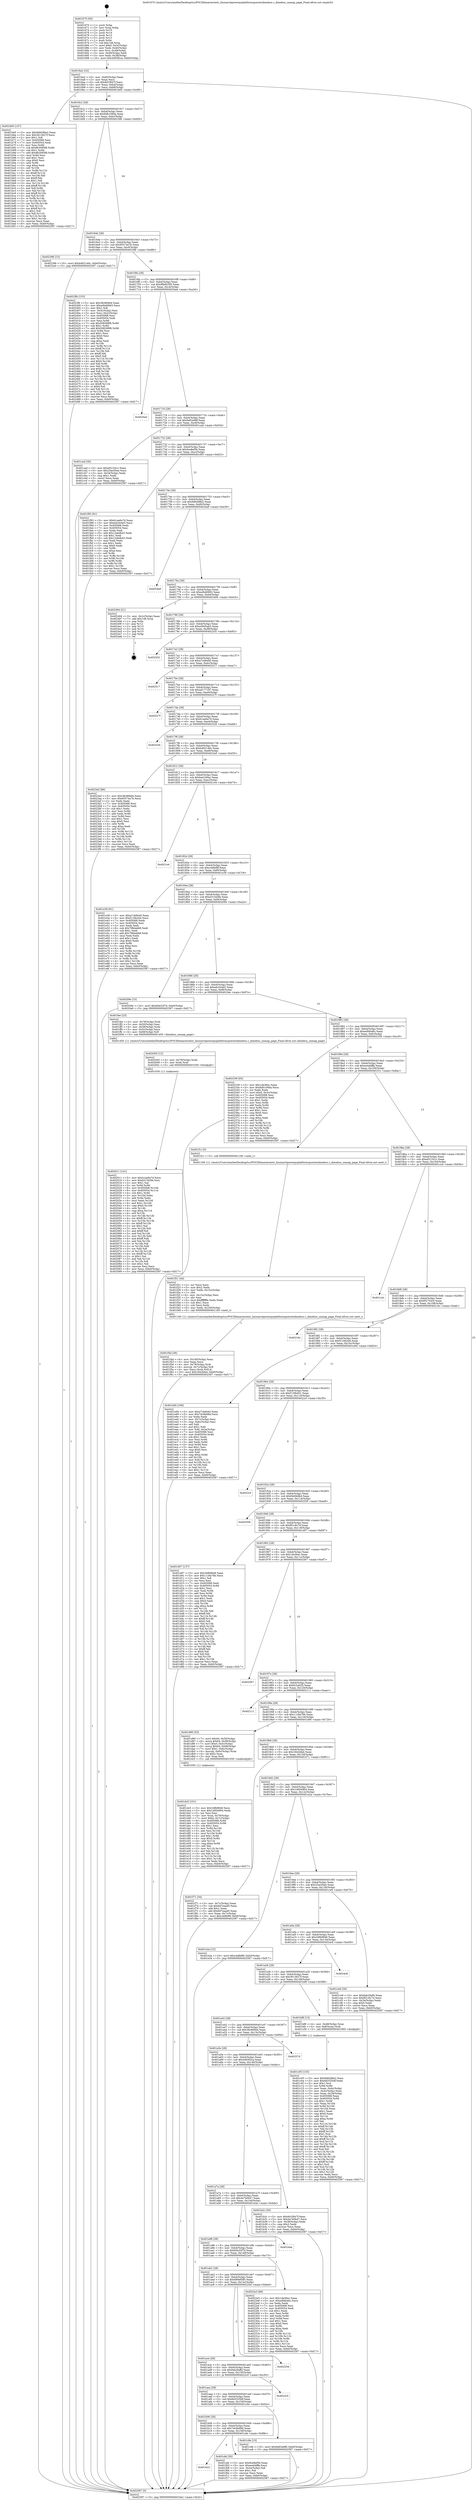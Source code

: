 digraph "0x401670" {
  label = "0x401670 (/mnt/c/Users/mathe/Desktop/tcc/POCII/binaries/extr_linuxarchpowerpcplatformspseriesibmebus.c_ibmebus_unmap_page_Final-ollvm.out::main(0))"
  labelloc = "t"
  node[shape=record]

  Entry [label="",width=0.3,height=0.3,shape=circle,fillcolor=black,style=filled]
  "0x4016a2" [label="{
     0x4016a2 [32]\l
     | [instrs]\l
     &nbsp;&nbsp;0x4016a2 \<+6\>: mov -0xb0(%rbp),%eax\l
     &nbsp;&nbsp;0x4016a8 \<+2\>: mov %eax,%ecx\l
     &nbsp;&nbsp;0x4016aa \<+6\>: sub $0x8d1f947f,%ecx\l
     &nbsp;&nbsp;0x4016b0 \<+6\>: mov %eax,-0xb4(%rbp)\l
     &nbsp;&nbsp;0x4016b6 \<+6\>: mov %ecx,-0xb8(%rbp)\l
     &nbsp;&nbsp;0x4016bc \<+6\>: je 0000000000401b65 \<main+0x4f5\>\l
  }"]
  "0x401b65" [label="{
     0x401b65 [147]\l
     | [instrs]\l
     &nbsp;&nbsp;0x401b65 \<+5\>: mov $0x9d9288e2,%eax\l
     &nbsp;&nbsp;0x401b6a \<+5\>: mov $0x3613627f,%ecx\l
     &nbsp;&nbsp;0x401b6f \<+2\>: mov $0x1,%dl\l
     &nbsp;&nbsp;0x401b71 \<+7\>: mov 0x405068,%esi\l
     &nbsp;&nbsp;0x401b78 \<+7\>: mov 0x405054,%edi\l
     &nbsp;&nbsp;0x401b7f \<+3\>: mov %esi,%r8d\l
     &nbsp;&nbsp;0x401b82 \<+7\>: sub $0x8b3085f8,%r8d\l
     &nbsp;&nbsp;0x401b89 \<+4\>: sub $0x1,%r8d\l
     &nbsp;&nbsp;0x401b8d \<+7\>: add $0x8b3085f8,%r8d\l
     &nbsp;&nbsp;0x401b94 \<+4\>: imul %r8d,%esi\l
     &nbsp;&nbsp;0x401b98 \<+3\>: and $0x1,%esi\l
     &nbsp;&nbsp;0x401b9b \<+3\>: cmp $0x0,%esi\l
     &nbsp;&nbsp;0x401b9e \<+4\>: sete %r9b\l
     &nbsp;&nbsp;0x401ba2 \<+3\>: cmp $0xa,%edi\l
     &nbsp;&nbsp;0x401ba5 \<+4\>: setl %r10b\l
     &nbsp;&nbsp;0x401ba9 \<+3\>: mov %r9b,%r11b\l
     &nbsp;&nbsp;0x401bac \<+4\>: xor $0xff,%r11b\l
     &nbsp;&nbsp;0x401bb0 \<+3\>: mov %r10b,%bl\l
     &nbsp;&nbsp;0x401bb3 \<+3\>: xor $0xff,%bl\l
     &nbsp;&nbsp;0x401bb6 \<+3\>: xor $0x1,%dl\l
     &nbsp;&nbsp;0x401bb9 \<+3\>: mov %r11b,%r14b\l
     &nbsp;&nbsp;0x401bbc \<+4\>: and $0xff,%r14b\l
     &nbsp;&nbsp;0x401bc0 \<+3\>: and %dl,%r9b\l
     &nbsp;&nbsp;0x401bc3 \<+3\>: mov %bl,%r15b\l
     &nbsp;&nbsp;0x401bc6 \<+4\>: and $0xff,%r15b\l
     &nbsp;&nbsp;0x401bca \<+3\>: and %dl,%r10b\l
     &nbsp;&nbsp;0x401bcd \<+3\>: or %r9b,%r14b\l
     &nbsp;&nbsp;0x401bd0 \<+3\>: or %r10b,%r15b\l
     &nbsp;&nbsp;0x401bd3 \<+3\>: xor %r15b,%r14b\l
     &nbsp;&nbsp;0x401bd6 \<+3\>: or %bl,%r11b\l
     &nbsp;&nbsp;0x401bd9 \<+4\>: xor $0xff,%r11b\l
     &nbsp;&nbsp;0x401bdd \<+3\>: or $0x1,%dl\l
     &nbsp;&nbsp;0x401be0 \<+3\>: and %dl,%r11b\l
     &nbsp;&nbsp;0x401be3 \<+3\>: or %r11b,%r14b\l
     &nbsp;&nbsp;0x401be6 \<+4\>: test $0x1,%r14b\l
     &nbsp;&nbsp;0x401bea \<+3\>: cmovne %ecx,%eax\l
     &nbsp;&nbsp;0x401bed \<+6\>: mov %eax,-0xb0(%rbp)\l
     &nbsp;&nbsp;0x401bf3 \<+5\>: jmp 0000000000402587 \<main+0xf17\>\l
  }"]
  "0x4016c2" [label="{
     0x4016c2 [28]\l
     | [instrs]\l
     &nbsp;&nbsp;0x4016c2 \<+5\>: jmp 00000000004016c7 \<main+0x57\>\l
     &nbsp;&nbsp;0x4016c7 \<+6\>: mov -0xb4(%rbp),%eax\l
     &nbsp;&nbsp;0x4016cd \<+5\>: sub $0x8db109da,%eax\l
     &nbsp;&nbsp;0x4016d2 \<+6\>: mov %eax,-0xbc(%rbp)\l
     &nbsp;&nbsp;0x4016d8 \<+6\>: je 0000000000402396 \<main+0xd26\>\l
  }"]
  Exit [label="",width=0.3,height=0.3,shape=circle,fillcolor=black,style=filled,peripheries=2]
  "0x402396" [label="{
     0x402396 [15]\l
     | [instrs]\l
     &nbsp;&nbsp;0x402396 \<+10\>: movl $0xb492146c,-0xb0(%rbp)\l
     &nbsp;&nbsp;0x4023a0 \<+5\>: jmp 0000000000402587 \<main+0xf17\>\l
  }"]
  "0x4016de" [label="{
     0x4016de [28]\l
     | [instrs]\l
     &nbsp;&nbsp;0x4016de \<+5\>: jmp 00000000004016e3 \<main+0x73\>\l
     &nbsp;&nbsp;0x4016e3 \<+6\>: mov -0xb4(%rbp),%eax\l
     &nbsp;&nbsp;0x4016e9 \<+5\>: sub $0x95574a7b,%eax\l
     &nbsp;&nbsp;0x4016ee \<+6\>: mov %eax,-0xc0(%rbp)\l
     &nbsp;&nbsp;0x4016f4 \<+6\>: je 00000000004023fb \<main+0xd8b\>\l
  }"]
  "0x402011" [label="{
     0x402011 [141]\l
     | [instrs]\l
     &nbsp;&nbsp;0x402011 \<+5\>: mov $0xb1ae6a7d,%ecx\l
     &nbsp;&nbsp;0x402016 \<+5\>: mov $0xd315d3fe,%esi\l
     &nbsp;&nbsp;0x40201b \<+2\>: mov $0x1,%al\l
     &nbsp;&nbsp;0x40201d \<+3\>: xor %r9d,%r9d\l
     &nbsp;&nbsp;0x402020 \<+8\>: mov 0x405068,%r10d\l
     &nbsp;&nbsp;0x402028 \<+8\>: mov 0x405054,%r11d\l
     &nbsp;&nbsp;0x402030 \<+4\>: sub $0x1,%r9d\l
     &nbsp;&nbsp;0x402034 \<+3\>: mov %r10d,%ebx\l
     &nbsp;&nbsp;0x402037 \<+3\>: add %r9d,%ebx\l
     &nbsp;&nbsp;0x40203a \<+4\>: imul %ebx,%r10d\l
     &nbsp;&nbsp;0x40203e \<+4\>: and $0x1,%r10d\l
     &nbsp;&nbsp;0x402042 \<+4\>: cmp $0x0,%r10d\l
     &nbsp;&nbsp;0x402046 \<+4\>: sete %r14b\l
     &nbsp;&nbsp;0x40204a \<+4\>: cmp $0xa,%r11d\l
     &nbsp;&nbsp;0x40204e \<+4\>: setl %r15b\l
     &nbsp;&nbsp;0x402052 \<+3\>: mov %r14b,%r12b\l
     &nbsp;&nbsp;0x402055 \<+4\>: xor $0xff,%r12b\l
     &nbsp;&nbsp;0x402059 \<+3\>: mov %r15b,%r13b\l
     &nbsp;&nbsp;0x40205c \<+4\>: xor $0xff,%r13b\l
     &nbsp;&nbsp;0x402060 \<+2\>: xor $0x1,%al\l
     &nbsp;&nbsp;0x402062 \<+3\>: mov %r12b,%dl\l
     &nbsp;&nbsp;0x402065 \<+3\>: and $0xff,%dl\l
     &nbsp;&nbsp;0x402068 \<+3\>: and %al,%r14b\l
     &nbsp;&nbsp;0x40206b \<+3\>: mov %r13b,%dil\l
     &nbsp;&nbsp;0x40206e \<+4\>: and $0xff,%dil\l
     &nbsp;&nbsp;0x402072 \<+3\>: and %al,%r15b\l
     &nbsp;&nbsp;0x402075 \<+3\>: or %r14b,%dl\l
     &nbsp;&nbsp;0x402078 \<+3\>: or %r15b,%dil\l
     &nbsp;&nbsp;0x40207b \<+3\>: xor %dil,%dl\l
     &nbsp;&nbsp;0x40207e \<+3\>: or %r13b,%r12b\l
     &nbsp;&nbsp;0x402081 \<+4\>: xor $0xff,%r12b\l
     &nbsp;&nbsp;0x402085 \<+2\>: or $0x1,%al\l
     &nbsp;&nbsp;0x402087 \<+3\>: and %al,%r12b\l
     &nbsp;&nbsp;0x40208a \<+3\>: or %r12b,%dl\l
     &nbsp;&nbsp;0x40208d \<+3\>: test $0x1,%dl\l
     &nbsp;&nbsp;0x402090 \<+3\>: cmovne %esi,%ecx\l
     &nbsp;&nbsp;0x402093 \<+6\>: mov %ecx,-0xb0(%rbp)\l
     &nbsp;&nbsp;0x402099 \<+5\>: jmp 0000000000402587 \<main+0xf17\>\l
  }"]
  "0x4023fb" [label="{
     0x4023fb [153]\l
     | [instrs]\l
     &nbsp;&nbsp;0x4023fb \<+5\>: mov $0x38c869d4,%eax\l
     &nbsp;&nbsp;0x402400 \<+5\>: mov $0xa0bd0663,%ecx\l
     &nbsp;&nbsp;0x402405 \<+2\>: mov $0x1,%dl\l
     &nbsp;&nbsp;0x402407 \<+3\>: mov -0x3c(%rbp),%esi\l
     &nbsp;&nbsp;0x40240a \<+3\>: mov %esi,-0x2c(%rbp)\l
     &nbsp;&nbsp;0x40240d \<+7\>: mov 0x405068,%esi\l
     &nbsp;&nbsp;0x402414 \<+7\>: mov 0x405054,%edi\l
     &nbsp;&nbsp;0x40241b \<+3\>: mov %esi,%r8d\l
     &nbsp;&nbsp;0x40241e \<+7\>: sub $0x508268f6,%r8d\l
     &nbsp;&nbsp;0x402425 \<+4\>: sub $0x1,%r8d\l
     &nbsp;&nbsp;0x402429 \<+7\>: add $0x508268f6,%r8d\l
     &nbsp;&nbsp;0x402430 \<+4\>: imul %r8d,%esi\l
     &nbsp;&nbsp;0x402434 \<+3\>: and $0x1,%esi\l
     &nbsp;&nbsp;0x402437 \<+3\>: cmp $0x0,%esi\l
     &nbsp;&nbsp;0x40243a \<+4\>: sete %r9b\l
     &nbsp;&nbsp;0x40243e \<+3\>: cmp $0xa,%edi\l
     &nbsp;&nbsp;0x402441 \<+4\>: setl %r10b\l
     &nbsp;&nbsp;0x402445 \<+3\>: mov %r9b,%r11b\l
     &nbsp;&nbsp;0x402448 \<+4\>: xor $0xff,%r11b\l
     &nbsp;&nbsp;0x40244c \<+3\>: mov %r10b,%bl\l
     &nbsp;&nbsp;0x40244f \<+3\>: xor $0xff,%bl\l
     &nbsp;&nbsp;0x402452 \<+3\>: xor $0x0,%dl\l
     &nbsp;&nbsp;0x402455 \<+3\>: mov %r11b,%r14b\l
     &nbsp;&nbsp;0x402458 \<+4\>: and $0x0,%r14b\l
     &nbsp;&nbsp;0x40245c \<+3\>: and %dl,%r9b\l
     &nbsp;&nbsp;0x40245f \<+3\>: mov %bl,%r15b\l
     &nbsp;&nbsp;0x402462 \<+4\>: and $0x0,%r15b\l
     &nbsp;&nbsp;0x402466 \<+3\>: and %dl,%r10b\l
     &nbsp;&nbsp;0x402469 \<+3\>: or %r9b,%r14b\l
     &nbsp;&nbsp;0x40246c \<+3\>: or %r10b,%r15b\l
     &nbsp;&nbsp;0x40246f \<+3\>: xor %r15b,%r14b\l
     &nbsp;&nbsp;0x402472 \<+3\>: or %bl,%r11b\l
     &nbsp;&nbsp;0x402475 \<+4\>: xor $0xff,%r11b\l
     &nbsp;&nbsp;0x402479 \<+3\>: or $0x0,%dl\l
     &nbsp;&nbsp;0x40247c \<+3\>: and %dl,%r11b\l
     &nbsp;&nbsp;0x40247f \<+3\>: or %r11b,%r14b\l
     &nbsp;&nbsp;0x402482 \<+4\>: test $0x1,%r14b\l
     &nbsp;&nbsp;0x402486 \<+3\>: cmovne %ecx,%eax\l
     &nbsp;&nbsp;0x402489 \<+6\>: mov %eax,-0xb0(%rbp)\l
     &nbsp;&nbsp;0x40248f \<+5\>: jmp 0000000000402587 \<main+0xf17\>\l
  }"]
  "0x4016fa" [label="{
     0x4016fa [28]\l
     | [instrs]\l
     &nbsp;&nbsp;0x4016fa \<+5\>: jmp 00000000004016ff \<main+0x8f\>\l
     &nbsp;&nbsp;0x4016ff \<+6\>: mov -0xb4(%rbp),%eax\l
     &nbsp;&nbsp;0x401705 \<+5\>: sub $0x98b825f5,%eax\l
     &nbsp;&nbsp;0x40170a \<+6\>: mov %eax,-0xc4(%rbp)\l
     &nbsp;&nbsp;0x401710 \<+6\>: je 00000000004020ad \<main+0xa3d\>\l
  }"]
  "0x402005" [label="{
     0x402005 [12]\l
     | [instrs]\l
     &nbsp;&nbsp;0x402005 \<+4\>: mov -0x78(%rbp),%rdx\l
     &nbsp;&nbsp;0x402009 \<+3\>: mov %rdx,%rdi\l
     &nbsp;&nbsp;0x40200c \<+5\>: call 0000000000401030 \<free@plt\>\l
     | [calls]\l
     &nbsp;&nbsp;0x401030 \{1\} (unknown)\l
  }"]
  "0x4020ad" [label="{
     0x4020ad\l
  }", style=dashed]
  "0x401716" [label="{
     0x401716 [28]\l
     | [instrs]\l
     &nbsp;&nbsp;0x401716 \<+5\>: jmp 000000000040171b \<main+0xab\>\l
     &nbsp;&nbsp;0x40171b \<+6\>: mov -0xb4(%rbp),%eax\l
     &nbsp;&nbsp;0x401721 \<+5\>: sub $0x9a93a98f,%eax\l
     &nbsp;&nbsp;0x401726 \<+6\>: mov %eax,-0xc8(%rbp)\l
     &nbsp;&nbsp;0x40172c \<+6\>: je 0000000000401cad \<main+0x63d\>\l
  }"]
  "0x401f4d" [label="{
     0x401f4d [36]\l
     | [instrs]\l
     &nbsp;&nbsp;0x401f4d \<+6\>: mov -0x160(%rbp),%ecx\l
     &nbsp;&nbsp;0x401f53 \<+3\>: imul %eax,%ecx\l
     &nbsp;&nbsp;0x401f56 \<+4\>: mov -0x78(%rbp),%rdi\l
     &nbsp;&nbsp;0x401f5a \<+4\>: movslq -0x7c(%rbp),%r8\l
     &nbsp;&nbsp;0x401f5e \<+4\>: mov %ecx,(%rdi,%r8,4)\l
     &nbsp;&nbsp;0x401f62 \<+10\>: movl $0x1842bfa4,-0xb0(%rbp)\l
     &nbsp;&nbsp;0x401f6c \<+5\>: jmp 0000000000402587 \<main+0xf17\>\l
  }"]
  "0x401cad" [label="{
     0x401cad [30]\l
     | [instrs]\l
     &nbsp;&nbsp;0x401cad \<+5\>: mov $0xef31541c,%eax\l
     &nbsp;&nbsp;0x401cb2 \<+5\>: mov $0x25ac05ee,%ecx\l
     &nbsp;&nbsp;0x401cb7 \<+3\>: mov -0x34(%rbp),%edx\l
     &nbsp;&nbsp;0x401cba \<+3\>: cmp $0x1,%edx\l
     &nbsp;&nbsp;0x401cbd \<+3\>: cmovl %ecx,%eax\l
     &nbsp;&nbsp;0x401cc0 \<+6\>: mov %eax,-0xb0(%rbp)\l
     &nbsp;&nbsp;0x401cc6 \<+5\>: jmp 0000000000402587 \<main+0xf17\>\l
  }"]
  "0x401732" [label="{
     0x401732 [28]\l
     | [instrs]\l
     &nbsp;&nbsp;0x401732 \<+5\>: jmp 0000000000401737 \<main+0xc7\>\l
     &nbsp;&nbsp;0x401737 \<+6\>: mov -0xb4(%rbp),%eax\l
     &nbsp;&nbsp;0x40173d \<+5\>: sub $0x9ce8ef5b,%eax\l
     &nbsp;&nbsp;0x401742 \<+6\>: mov %eax,-0xcc(%rbp)\l
     &nbsp;&nbsp;0x401748 \<+6\>: je 0000000000401f93 \<main+0x923\>\l
  }"]
  "0x401f21" [label="{
     0x401f21 [44]\l
     | [instrs]\l
     &nbsp;&nbsp;0x401f21 \<+2\>: xor %ecx,%ecx\l
     &nbsp;&nbsp;0x401f23 \<+5\>: mov $0x2,%edx\l
     &nbsp;&nbsp;0x401f28 \<+6\>: mov %edx,-0x15c(%rbp)\l
     &nbsp;&nbsp;0x401f2e \<+1\>: cltd\l
     &nbsp;&nbsp;0x401f2f \<+6\>: mov -0x15c(%rbp),%esi\l
     &nbsp;&nbsp;0x401f35 \<+2\>: idiv %esi\l
     &nbsp;&nbsp;0x401f37 \<+6\>: imul $0xfffffffe,%edx,%edx\l
     &nbsp;&nbsp;0x401f3d \<+3\>: sub $0x1,%ecx\l
     &nbsp;&nbsp;0x401f40 \<+2\>: sub %ecx,%edx\l
     &nbsp;&nbsp;0x401f42 \<+6\>: mov %edx,-0x160(%rbp)\l
     &nbsp;&nbsp;0x401f48 \<+5\>: call 0000000000401160 \<next_i\>\l
     | [calls]\l
     &nbsp;&nbsp;0x401160 \{1\} (/mnt/c/Users/mathe/Desktop/tcc/POCII/binaries/extr_linuxarchpowerpcplatformspseriesibmebus.c_ibmebus_unmap_page_Final-ollvm.out::next_i)\l
  }"]
  "0x401f93" [label="{
     0x401f93 [91]\l
     | [instrs]\l
     &nbsp;&nbsp;0x401f93 \<+5\>: mov $0xb1ae6a7d,%eax\l
     &nbsp;&nbsp;0x401f98 \<+5\>: mov $0xedc5e4d3,%ecx\l
     &nbsp;&nbsp;0x401f9d \<+7\>: mov 0x405068,%edx\l
     &nbsp;&nbsp;0x401fa4 \<+7\>: mov 0x405054,%esi\l
     &nbsp;&nbsp;0x401fab \<+2\>: mov %edx,%edi\l
     &nbsp;&nbsp;0x401fad \<+6\>: add $0x12dedb43,%edi\l
     &nbsp;&nbsp;0x401fb3 \<+3\>: sub $0x1,%edi\l
     &nbsp;&nbsp;0x401fb6 \<+6\>: sub $0x12dedb43,%edi\l
     &nbsp;&nbsp;0x401fbc \<+3\>: imul %edi,%edx\l
     &nbsp;&nbsp;0x401fbf \<+3\>: and $0x1,%edx\l
     &nbsp;&nbsp;0x401fc2 \<+3\>: cmp $0x0,%edx\l
     &nbsp;&nbsp;0x401fc5 \<+4\>: sete %r8b\l
     &nbsp;&nbsp;0x401fc9 \<+3\>: cmp $0xa,%esi\l
     &nbsp;&nbsp;0x401fcc \<+4\>: setl %r9b\l
     &nbsp;&nbsp;0x401fd0 \<+3\>: mov %r8b,%r10b\l
     &nbsp;&nbsp;0x401fd3 \<+3\>: and %r9b,%r10b\l
     &nbsp;&nbsp;0x401fd6 \<+3\>: xor %r9b,%r8b\l
     &nbsp;&nbsp;0x401fd9 \<+3\>: or %r8b,%r10b\l
     &nbsp;&nbsp;0x401fdc \<+4\>: test $0x1,%r10b\l
     &nbsp;&nbsp;0x401fe0 \<+3\>: cmovne %ecx,%eax\l
     &nbsp;&nbsp;0x401fe3 \<+6\>: mov %eax,-0xb0(%rbp)\l
     &nbsp;&nbsp;0x401fe9 \<+5\>: jmp 0000000000402587 \<main+0xf17\>\l
  }"]
  "0x40174e" [label="{
     0x40174e [28]\l
     | [instrs]\l
     &nbsp;&nbsp;0x40174e \<+5\>: jmp 0000000000401753 \<main+0xe3\>\l
     &nbsp;&nbsp;0x401753 \<+6\>: mov -0xb4(%rbp),%eax\l
     &nbsp;&nbsp;0x401759 \<+5\>: sub $0x9d9288e2,%eax\l
     &nbsp;&nbsp;0x40175e \<+6\>: mov %eax,-0xd0(%rbp)\l
     &nbsp;&nbsp;0x401764 \<+6\>: je 00000000004024a9 \<main+0xe39\>\l
  }"]
  "0x401b22" [label="{
     0x401b22\l
  }", style=dashed]
  "0x4024a9" [label="{
     0x4024a9\l
  }", style=dashed]
  "0x40176a" [label="{
     0x40176a [28]\l
     | [instrs]\l
     &nbsp;&nbsp;0x40176a \<+5\>: jmp 000000000040176f \<main+0xff\>\l
     &nbsp;&nbsp;0x40176f \<+6\>: mov -0xb4(%rbp),%eax\l
     &nbsp;&nbsp;0x401775 \<+5\>: sub $0xa0bd0663,%eax\l
     &nbsp;&nbsp;0x40177a \<+6\>: mov %eax,-0xd4(%rbp)\l
     &nbsp;&nbsp;0x401780 \<+6\>: je 0000000000402494 \<main+0xe24\>\l
  }"]
  "0x401efe" [label="{
     0x401efe [30]\l
     | [instrs]\l
     &nbsp;&nbsp;0x401efe \<+5\>: mov $0x9ce8ef5b,%eax\l
     &nbsp;&nbsp;0x401f03 \<+5\>: mov $0xee4ddffa,%ecx\l
     &nbsp;&nbsp;0x401f08 \<+3\>: mov -0x2e(%rbp),%dl\l
     &nbsp;&nbsp;0x401f0b \<+3\>: test $0x1,%dl\l
     &nbsp;&nbsp;0x401f0e \<+3\>: cmovne %ecx,%eax\l
     &nbsp;&nbsp;0x401f11 \<+6\>: mov %eax,-0xb0(%rbp)\l
     &nbsp;&nbsp;0x401f17 \<+5\>: jmp 0000000000402587 \<main+0xf17\>\l
  }"]
  "0x402494" [label="{
     0x402494 [21]\l
     | [instrs]\l
     &nbsp;&nbsp;0x402494 \<+3\>: mov -0x2c(%rbp),%eax\l
     &nbsp;&nbsp;0x402497 \<+7\>: add $0x148,%rsp\l
     &nbsp;&nbsp;0x40249e \<+1\>: pop %rbx\l
     &nbsp;&nbsp;0x40249f \<+2\>: pop %r12\l
     &nbsp;&nbsp;0x4024a1 \<+2\>: pop %r13\l
     &nbsp;&nbsp;0x4024a3 \<+2\>: pop %r14\l
     &nbsp;&nbsp;0x4024a5 \<+2\>: pop %r15\l
     &nbsp;&nbsp;0x4024a7 \<+1\>: pop %rbp\l
     &nbsp;&nbsp;0x4024a8 \<+1\>: ret\l
  }"]
  "0x401786" [label="{
     0x401786 [28]\l
     | [instrs]\l
     &nbsp;&nbsp;0x401786 \<+5\>: jmp 000000000040178b \<main+0x11b\>\l
     &nbsp;&nbsp;0x40178b \<+6\>: mov -0xb4(%rbp),%eax\l
     &nbsp;&nbsp;0x401791 \<+5\>: sub $0xa5945ab3,%eax\l
     &nbsp;&nbsp;0x401796 \<+6\>: mov %eax,-0xd8(%rbp)\l
     &nbsp;&nbsp;0x40179c \<+6\>: je 0000000000402202 \<main+0xb92\>\l
  }"]
  "0x401dc5" [label="{
     0x401dc5 [101]\l
     | [instrs]\l
     &nbsp;&nbsp;0x401dc5 \<+5\>: mov $0x34fb9848,%ecx\l
     &nbsp;&nbsp;0x401dca \<+5\>: mov $0x1d004904,%edx\l
     &nbsp;&nbsp;0x401dcf \<+2\>: xor %esi,%esi\l
     &nbsp;&nbsp;0x401dd1 \<+4\>: mov %rax,-0x78(%rbp)\l
     &nbsp;&nbsp;0x401dd5 \<+7\>: movl $0x0,-0x7c(%rbp)\l
     &nbsp;&nbsp;0x401ddc \<+8\>: mov 0x405068,%r8d\l
     &nbsp;&nbsp;0x401de4 \<+8\>: mov 0x405054,%r9d\l
     &nbsp;&nbsp;0x401dec \<+3\>: sub $0x1,%esi\l
     &nbsp;&nbsp;0x401def \<+3\>: mov %r8d,%r10d\l
     &nbsp;&nbsp;0x401df2 \<+3\>: add %esi,%r10d\l
     &nbsp;&nbsp;0x401df5 \<+4\>: imul %r10d,%r8d\l
     &nbsp;&nbsp;0x401df9 \<+4\>: and $0x1,%r8d\l
     &nbsp;&nbsp;0x401dfd \<+4\>: cmp $0x0,%r8d\l
     &nbsp;&nbsp;0x401e01 \<+4\>: sete %r11b\l
     &nbsp;&nbsp;0x401e05 \<+4\>: cmp $0xa,%r9d\l
     &nbsp;&nbsp;0x401e09 \<+3\>: setl %bl\l
     &nbsp;&nbsp;0x401e0c \<+3\>: mov %r11b,%r14b\l
     &nbsp;&nbsp;0x401e0f \<+3\>: and %bl,%r14b\l
     &nbsp;&nbsp;0x401e12 \<+3\>: xor %bl,%r11b\l
     &nbsp;&nbsp;0x401e15 \<+3\>: or %r11b,%r14b\l
     &nbsp;&nbsp;0x401e18 \<+4\>: test $0x1,%r14b\l
     &nbsp;&nbsp;0x401e1c \<+3\>: cmovne %edx,%ecx\l
     &nbsp;&nbsp;0x401e1f \<+6\>: mov %ecx,-0xb0(%rbp)\l
     &nbsp;&nbsp;0x401e25 \<+5\>: jmp 0000000000402587 \<main+0xf17\>\l
  }"]
  "0x402202" [label="{
     0x402202\l
  }", style=dashed]
  "0x4017a2" [label="{
     0x4017a2 [28]\l
     | [instrs]\l
     &nbsp;&nbsp;0x4017a2 \<+5\>: jmp 00000000004017a7 \<main+0x137\>\l
     &nbsp;&nbsp;0x4017a7 \<+6\>: mov -0xb4(%rbp),%eax\l
     &nbsp;&nbsp;0x4017ad \<+5\>: sub $0xa7cb8440,%eax\l
     &nbsp;&nbsp;0x4017b2 \<+6\>: mov %eax,-0xdc(%rbp)\l
     &nbsp;&nbsp;0x4017b8 \<+6\>: je 0000000000402517 \<main+0xea7\>\l
  }"]
  "0x401b06" [label="{
     0x401b06 [28]\l
     | [instrs]\l
     &nbsp;&nbsp;0x401b06 \<+5\>: jmp 0000000000401b0b \<main+0x49b\>\l
     &nbsp;&nbsp;0x401b0b \<+6\>: mov -0xb4(%rbp),%eax\l
     &nbsp;&nbsp;0x401b11 \<+5\>: sub $0x7dc6b68d,%eax\l
     &nbsp;&nbsp;0x401b16 \<+6\>: mov %eax,-0x158(%rbp)\l
     &nbsp;&nbsp;0x401b1c \<+6\>: je 0000000000401efe \<main+0x88e\>\l
  }"]
  "0x402517" [label="{
     0x402517\l
  }", style=dashed]
  "0x4017be" [label="{
     0x4017be [28]\l
     | [instrs]\l
     &nbsp;&nbsp;0x4017be \<+5\>: jmp 00000000004017c3 \<main+0x153\>\l
     &nbsp;&nbsp;0x4017c3 \<+6\>: mov -0xb4(%rbp),%eax\l
     &nbsp;&nbsp;0x4017c9 \<+5\>: sub $0xad177197,%eax\l
     &nbsp;&nbsp;0x4017ce \<+6\>: mov %eax,-0xe0(%rbp)\l
     &nbsp;&nbsp;0x4017d4 \<+6\>: je 000000000040227f \<main+0xc0f\>\l
  }"]
  "0x401c9e" [label="{
     0x401c9e [15]\l
     | [instrs]\l
     &nbsp;&nbsp;0x401c9e \<+10\>: movl $0x9a93a98f,-0xb0(%rbp)\l
     &nbsp;&nbsp;0x401ca8 \<+5\>: jmp 0000000000402587 \<main+0xf17\>\l
  }"]
  "0x40227f" [label="{
     0x40227f\l
  }", style=dashed]
  "0x4017da" [label="{
     0x4017da [28]\l
     | [instrs]\l
     &nbsp;&nbsp;0x4017da \<+5\>: jmp 00000000004017df \<main+0x16f\>\l
     &nbsp;&nbsp;0x4017df \<+6\>: mov -0xb4(%rbp),%eax\l
     &nbsp;&nbsp;0x4017e5 \<+5\>: sub $0xb1ae6a7d,%eax\l
     &nbsp;&nbsp;0x4017ea \<+6\>: mov %eax,-0xe4(%rbp)\l
     &nbsp;&nbsp;0x4017f0 \<+6\>: je 0000000000402526 \<main+0xeb6\>\l
  }"]
  "0x401aea" [label="{
     0x401aea [28]\l
     | [instrs]\l
     &nbsp;&nbsp;0x401aea \<+5\>: jmp 0000000000401aef \<main+0x47f\>\l
     &nbsp;&nbsp;0x401aef \<+6\>: mov -0xb4(%rbp),%eax\l
     &nbsp;&nbsp;0x401af5 \<+5\>: sub $0x6d3335df,%eax\l
     &nbsp;&nbsp;0x401afa \<+6\>: mov %eax,-0x154(%rbp)\l
     &nbsp;&nbsp;0x401b00 \<+6\>: je 0000000000401c9e \<main+0x62e\>\l
  }"]
  "0x402526" [label="{
     0x402526\l
  }", style=dashed]
  "0x4017f6" [label="{
     0x4017f6 [28]\l
     | [instrs]\l
     &nbsp;&nbsp;0x4017f6 \<+5\>: jmp 00000000004017fb \<main+0x18b\>\l
     &nbsp;&nbsp;0x4017fb \<+6\>: mov -0xb4(%rbp),%eax\l
     &nbsp;&nbsp;0x401801 \<+5\>: sub $0xb492146c,%eax\l
     &nbsp;&nbsp;0x401806 \<+6\>: mov %eax,-0xe8(%rbp)\l
     &nbsp;&nbsp;0x40180c \<+6\>: je 00000000004023a5 \<main+0xd35\>\l
  }"]
  "0x4022c0" [label="{
     0x4022c0\l
  }", style=dashed]
  "0x4023a5" [label="{
     0x4023a5 [86]\l
     | [instrs]\l
     &nbsp;&nbsp;0x4023a5 \<+5\>: mov $0x38c869d4,%eax\l
     &nbsp;&nbsp;0x4023aa \<+5\>: mov $0x95574a7b,%ecx\l
     &nbsp;&nbsp;0x4023af \<+2\>: xor %edx,%edx\l
     &nbsp;&nbsp;0x4023b1 \<+7\>: mov 0x405068,%esi\l
     &nbsp;&nbsp;0x4023b8 \<+7\>: mov 0x405054,%edi\l
     &nbsp;&nbsp;0x4023bf \<+3\>: sub $0x1,%edx\l
     &nbsp;&nbsp;0x4023c2 \<+3\>: mov %esi,%r8d\l
     &nbsp;&nbsp;0x4023c5 \<+3\>: add %edx,%r8d\l
     &nbsp;&nbsp;0x4023c8 \<+4\>: imul %r8d,%esi\l
     &nbsp;&nbsp;0x4023cc \<+3\>: and $0x1,%esi\l
     &nbsp;&nbsp;0x4023cf \<+3\>: cmp $0x0,%esi\l
     &nbsp;&nbsp;0x4023d2 \<+4\>: sete %r9b\l
     &nbsp;&nbsp;0x4023d6 \<+3\>: cmp $0xa,%edi\l
     &nbsp;&nbsp;0x4023d9 \<+4\>: setl %r10b\l
     &nbsp;&nbsp;0x4023dd \<+3\>: mov %r9b,%r11b\l
     &nbsp;&nbsp;0x4023e0 \<+3\>: and %r10b,%r11b\l
     &nbsp;&nbsp;0x4023e3 \<+3\>: xor %r10b,%r9b\l
     &nbsp;&nbsp;0x4023e6 \<+3\>: or %r9b,%r11b\l
     &nbsp;&nbsp;0x4023e9 \<+4\>: test $0x1,%r11b\l
     &nbsp;&nbsp;0x4023ed \<+3\>: cmovne %ecx,%eax\l
     &nbsp;&nbsp;0x4023f0 \<+6\>: mov %eax,-0xb0(%rbp)\l
     &nbsp;&nbsp;0x4023f6 \<+5\>: jmp 0000000000402587 \<main+0xf17\>\l
  }"]
  "0x401812" [label="{
     0x401812 [28]\l
     | [instrs]\l
     &nbsp;&nbsp;0x401812 \<+5\>: jmp 0000000000401817 \<main+0x1a7\>\l
     &nbsp;&nbsp;0x401817 \<+6\>: mov -0xb4(%rbp),%eax\l
     &nbsp;&nbsp;0x40181d \<+5\>: sub $0xba4180ac,%eax\l
     &nbsp;&nbsp;0x401822 \<+6\>: mov %eax,-0xec(%rbp)\l
     &nbsp;&nbsp;0x401828 \<+6\>: je 00000000004021e4 \<main+0xb74\>\l
  }"]
  "0x401ace" [label="{
     0x401ace [28]\l
     | [instrs]\l
     &nbsp;&nbsp;0x401ace \<+5\>: jmp 0000000000401ad3 \<main+0x463\>\l
     &nbsp;&nbsp;0x401ad3 \<+6\>: mov -0xb4(%rbp),%eax\l
     &nbsp;&nbsp;0x401ad9 \<+5\>: sub $0x6ab2fa80,%eax\l
     &nbsp;&nbsp;0x401ade \<+6\>: mov %eax,-0x150(%rbp)\l
     &nbsp;&nbsp;0x401ae4 \<+6\>: je 00000000004022c0 \<main+0xc50\>\l
  }"]
  "0x4021e4" [label="{
     0x4021e4\l
  }", style=dashed]
  "0x40182e" [label="{
     0x40182e [28]\l
     | [instrs]\l
     &nbsp;&nbsp;0x40182e \<+5\>: jmp 0000000000401833 \<main+0x1c3\>\l
     &nbsp;&nbsp;0x401833 \<+6\>: mov -0xb4(%rbp),%eax\l
     &nbsp;&nbsp;0x401839 \<+5\>: sub $0xc4dfef9f,%eax\l
     &nbsp;&nbsp;0x40183e \<+6\>: mov %eax,-0xf0(%rbp)\l
     &nbsp;&nbsp;0x401844 \<+6\>: je 0000000000401e39 \<main+0x7c9\>\l
  }"]
  "0x40225d" [label="{
     0x40225d\l
  }", style=dashed]
  "0x401e39" [label="{
     0x401e39 [91]\l
     | [instrs]\l
     &nbsp;&nbsp;0x401e39 \<+5\>: mov $0xa7cb8440,%eax\l
     &nbsp;&nbsp;0x401e3e \<+5\>: mov $0xf116b2d4,%ecx\l
     &nbsp;&nbsp;0x401e43 \<+7\>: mov 0x405068,%edx\l
     &nbsp;&nbsp;0x401e4a \<+7\>: mov 0x405054,%esi\l
     &nbsp;&nbsp;0x401e51 \<+2\>: mov %edx,%edi\l
     &nbsp;&nbsp;0x401e53 \<+6\>: sub $0x798dab68,%edi\l
     &nbsp;&nbsp;0x401e59 \<+3\>: sub $0x1,%edi\l
     &nbsp;&nbsp;0x401e5c \<+6\>: add $0x798dab68,%edi\l
     &nbsp;&nbsp;0x401e62 \<+3\>: imul %edi,%edx\l
     &nbsp;&nbsp;0x401e65 \<+3\>: and $0x1,%edx\l
     &nbsp;&nbsp;0x401e68 \<+3\>: cmp $0x0,%edx\l
     &nbsp;&nbsp;0x401e6b \<+4\>: sete %r8b\l
     &nbsp;&nbsp;0x401e6f \<+3\>: cmp $0xa,%esi\l
     &nbsp;&nbsp;0x401e72 \<+4\>: setl %r9b\l
     &nbsp;&nbsp;0x401e76 \<+3\>: mov %r8b,%r10b\l
     &nbsp;&nbsp;0x401e79 \<+3\>: and %r9b,%r10b\l
     &nbsp;&nbsp;0x401e7c \<+3\>: xor %r9b,%r8b\l
     &nbsp;&nbsp;0x401e7f \<+3\>: or %r8b,%r10b\l
     &nbsp;&nbsp;0x401e82 \<+4\>: test $0x1,%r10b\l
     &nbsp;&nbsp;0x401e86 \<+3\>: cmovne %ecx,%eax\l
     &nbsp;&nbsp;0x401e89 \<+6\>: mov %eax,-0xb0(%rbp)\l
     &nbsp;&nbsp;0x401e8f \<+5\>: jmp 0000000000402587 \<main+0xf17\>\l
  }"]
  "0x40184a" [label="{
     0x40184a [28]\l
     | [instrs]\l
     &nbsp;&nbsp;0x40184a \<+5\>: jmp 000000000040184f \<main+0x1df\>\l
     &nbsp;&nbsp;0x40184f \<+6\>: mov -0xb4(%rbp),%eax\l
     &nbsp;&nbsp;0x401855 \<+5\>: sub $0xd315d3fe,%eax\l
     &nbsp;&nbsp;0x40185a \<+6\>: mov %eax,-0xf4(%rbp)\l
     &nbsp;&nbsp;0x401860 \<+6\>: je 000000000040209e \<main+0xa2e\>\l
  }"]
  "0x401ab2" [label="{
     0x401ab2 [28]\l
     | [instrs]\l
     &nbsp;&nbsp;0x401ab2 \<+5\>: jmp 0000000000401ab7 \<main+0x447\>\l
     &nbsp;&nbsp;0x401ab7 \<+6\>: mov -0xb4(%rbp),%eax\l
     &nbsp;&nbsp;0x401abd \<+5\>: sub $0x689ef585,%eax\l
     &nbsp;&nbsp;0x401ac2 \<+6\>: mov %eax,-0x14c(%rbp)\l
     &nbsp;&nbsp;0x401ac8 \<+6\>: je 000000000040225d \<main+0xbed\>\l
  }"]
  "0x40209e" [label="{
     0x40209e [15]\l
     | [instrs]\l
     &nbsp;&nbsp;0x40209e \<+10\>: movl $0x60e32f7d,-0xb0(%rbp)\l
     &nbsp;&nbsp;0x4020a8 \<+5\>: jmp 0000000000402587 \<main+0xf17\>\l
  }"]
  "0x401866" [label="{
     0x401866 [28]\l
     | [instrs]\l
     &nbsp;&nbsp;0x401866 \<+5\>: jmp 000000000040186b \<main+0x1fb\>\l
     &nbsp;&nbsp;0x40186b \<+6\>: mov -0xb4(%rbp),%eax\l
     &nbsp;&nbsp;0x401871 \<+5\>: sub $0xedc5e4d3,%eax\l
     &nbsp;&nbsp;0x401876 \<+6\>: mov %eax,-0xf8(%rbp)\l
     &nbsp;&nbsp;0x40187c \<+6\>: je 0000000000401fee \<main+0x97e\>\l
  }"]
  "0x4022e3" [label="{
     0x4022e3 [86]\l
     | [instrs]\l
     &nbsp;&nbsp;0x4022e3 \<+5\>: mov $0x1de36ec,%eax\l
     &nbsp;&nbsp;0x4022e8 \<+5\>: mov $0xedf4b46c,%ecx\l
     &nbsp;&nbsp;0x4022ed \<+2\>: xor %edx,%edx\l
     &nbsp;&nbsp;0x4022ef \<+7\>: mov 0x405068,%esi\l
     &nbsp;&nbsp;0x4022f6 \<+7\>: mov 0x405054,%edi\l
     &nbsp;&nbsp;0x4022fd \<+3\>: sub $0x1,%edx\l
     &nbsp;&nbsp;0x402300 \<+3\>: mov %esi,%r8d\l
     &nbsp;&nbsp;0x402303 \<+3\>: add %edx,%r8d\l
     &nbsp;&nbsp;0x402306 \<+4\>: imul %r8d,%esi\l
     &nbsp;&nbsp;0x40230a \<+3\>: and $0x1,%esi\l
     &nbsp;&nbsp;0x40230d \<+3\>: cmp $0x0,%esi\l
     &nbsp;&nbsp;0x402310 \<+4\>: sete %r9b\l
     &nbsp;&nbsp;0x402314 \<+3\>: cmp $0xa,%edi\l
     &nbsp;&nbsp;0x402317 \<+4\>: setl %r10b\l
     &nbsp;&nbsp;0x40231b \<+3\>: mov %r9b,%r11b\l
     &nbsp;&nbsp;0x40231e \<+3\>: and %r10b,%r11b\l
     &nbsp;&nbsp;0x402321 \<+3\>: xor %r10b,%r9b\l
     &nbsp;&nbsp;0x402324 \<+3\>: or %r9b,%r11b\l
     &nbsp;&nbsp;0x402327 \<+4\>: test $0x1,%r11b\l
     &nbsp;&nbsp;0x40232b \<+3\>: cmovne %ecx,%eax\l
     &nbsp;&nbsp;0x40232e \<+6\>: mov %eax,-0xb0(%rbp)\l
     &nbsp;&nbsp;0x402334 \<+5\>: jmp 0000000000402587 \<main+0xf17\>\l
  }"]
  "0x401fee" [label="{
     0x401fee [23]\l
     | [instrs]\l
     &nbsp;&nbsp;0x401fee \<+4\>: mov -0x78(%rbp),%rdi\l
     &nbsp;&nbsp;0x401ff2 \<+3\>: mov -0x50(%rbp),%esi\l
     &nbsp;&nbsp;0x401ff5 \<+4\>: mov -0x58(%rbp),%rdx\l
     &nbsp;&nbsp;0x401ff9 \<+3\>: mov -0x5c(%rbp),%ecx\l
     &nbsp;&nbsp;0x401ffc \<+4\>: mov -0x68(%rbp),%r8\l
     &nbsp;&nbsp;0x402000 \<+5\>: call 0000000000401450 \<ibmebus_unmap_page\>\l
     | [calls]\l
     &nbsp;&nbsp;0x401450 \{1\} (/mnt/c/Users/mathe/Desktop/tcc/POCII/binaries/extr_linuxarchpowerpcplatformspseriesibmebus.c_ibmebus_unmap_page_Final-ollvm.out::ibmebus_unmap_page)\l
  }"]
  "0x401882" [label="{
     0x401882 [28]\l
     | [instrs]\l
     &nbsp;&nbsp;0x401882 \<+5\>: jmp 0000000000401887 \<main+0x217\>\l
     &nbsp;&nbsp;0x401887 \<+6\>: mov -0xb4(%rbp),%eax\l
     &nbsp;&nbsp;0x40188d \<+5\>: sub $0xedf4b46c,%eax\l
     &nbsp;&nbsp;0x401892 \<+6\>: mov %eax,-0xfc(%rbp)\l
     &nbsp;&nbsp;0x401898 \<+6\>: je 0000000000402339 \<main+0xcc9\>\l
  }"]
  "0x401a96" [label="{
     0x401a96 [28]\l
     | [instrs]\l
     &nbsp;&nbsp;0x401a96 \<+5\>: jmp 0000000000401a9b \<main+0x42b\>\l
     &nbsp;&nbsp;0x401a9b \<+6\>: mov -0xb4(%rbp),%eax\l
     &nbsp;&nbsp;0x401aa1 \<+5\>: sub $0x60e32f7d,%eax\l
     &nbsp;&nbsp;0x401aa6 \<+6\>: mov %eax,-0x148(%rbp)\l
     &nbsp;&nbsp;0x401aac \<+6\>: je 00000000004022e3 \<main+0xc73\>\l
  }"]
  "0x402339" [label="{
     0x402339 [93]\l
     | [instrs]\l
     &nbsp;&nbsp;0x402339 \<+5\>: mov $0x1de36ec,%eax\l
     &nbsp;&nbsp;0x40233e \<+5\>: mov $0x8db109da,%ecx\l
     &nbsp;&nbsp;0x402343 \<+2\>: xor %edx,%edx\l
     &nbsp;&nbsp;0x402345 \<+7\>: movl $0x0,-0x3c(%rbp)\l
     &nbsp;&nbsp;0x40234c \<+7\>: mov 0x405068,%esi\l
     &nbsp;&nbsp;0x402353 \<+7\>: mov 0x405054,%edi\l
     &nbsp;&nbsp;0x40235a \<+3\>: sub $0x1,%edx\l
     &nbsp;&nbsp;0x40235d \<+3\>: mov %esi,%r8d\l
     &nbsp;&nbsp;0x402360 \<+3\>: add %edx,%r8d\l
     &nbsp;&nbsp;0x402363 \<+4\>: imul %r8d,%esi\l
     &nbsp;&nbsp;0x402367 \<+3\>: and $0x1,%esi\l
     &nbsp;&nbsp;0x40236a \<+3\>: cmp $0x0,%esi\l
     &nbsp;&nbsp;0x40236d \<+4\>: sete %r9b\l
     &nbsp;&nbsp;0x402371 \<+3\>: cmp $0xa,%edi\l
     &nbsp;&nbsp;0x402374 \<+4\>: setl %r10b\l
     &nbsp;&nbsp;0x402378 \<+3\>: mov %r9b,%r11b\l
     &nbsp;&nbsp;0x40237b \<+3\>: and %r10b,%r11b\l
     &nbsp;&nbsp;0x40237e \<+3\>: xor %r10b,%r9b\l
     &nbsp;&nbsp;0x402381 \<+3\>: or %r9b,%r11b\l
     &nbsp;&nbsp;0x402384 \<+4\>: test $0x1,%r11b\l
     &nbsp;&nbsp;0x402388 \<+3\>: cmovne %ecx,%eax\l
     &nbsp;&nbsp;0x40238b \<+6\>: mov %eax,-0xb0(%rbp)\l
     &nbsp;&nbsp;0x402391 \<+5\>: jmp 0000000000402587 \<main+0xf17\>\l
  }"]
  "0x40189e" [label="{
     0x40189e [28]\l
     | [instrs]\l
     &nbsp;&nbsp;0x40189e \<+5\>: jmp 00000000004018a3 \<main+0x233\>\l
     &nbsp;&nbsp;0x4018a3 \<+6\>: mov -0xb4(%rbp),%eax\l
     &nbsp;&nbsp;0x4018a9 \<+5\>: sub $0xee4ddffa,%eax\l
     &nbsp;&nbsp;0x4018ae \<+6\>: mov %eax,-0x100(%rbp)\l
     &nbsp;&nbsp;0x4018b4 \<+6\>: je 0000000000401f1c \<main+0x8ac\>\l
  }"]
  "0x401b4a" [label="{
     0x401b4a\l
  }", style=dashed]
  "0x401f1c" [label="{
     0x401f1c [5]\l
     | [instrs]\l
     &nbsp;&nbsp;0x401f1c \<+5\>: call 0000000000401160 \<next_i\>\l
     | [calls]\l
     &nbsp;&nbsp;0x401160 \{1\} (/mnt/c/Users/mathe/Desktop/tcc/POCII/binaries/extr_linuxarchpowerpcplatformspseriesibmebus.c_ibmebus_unmap_page_Final-ollvm.out::next_i)\l
  }"]
  "0x4018ba" [label="{
     0x4018ba [28]\l
     | [instrs]\l
     &nbsp;&nbsp;0x4018ba \<+5\>: jmp 00000000004018bf \<main+0x24f\>\l
     &nbsp;&nbsp;0x4018bf \<+6\>: mov -0xb4(%rbp),%eax\l
     &nbsp;&nbsp;0x4018c5 \<+5\>: sub $0xef31541c,%eax\l
     &nbsp;&nbsp;0x4018ca \<+6\>: mov %eax,-0x104(%rbp)\l
     &nbsp;&nbsp;0x4018d0 \<+6\>: je 0000000000401ccb \<main+0x65b\>\l
  }"]
  "0x401c05" [label="{
     0x401c05 [153]\l
     | [instrs]\l
     &nbsp;&nbsp;0x401c05 \<+5\>: mov $0x9d9288e2,%ecx\l
     &nbsp;&nbsp;0x401c0a \<+5\>: mov $0x6d3335df,%edx\l
     &nbsp;&nbsp;0x401c0f \<+3\>: mov $0x1,%sil\l
     &nbsp;&nbsp;0x401c12 \<+3\>: xor %r8d,%r8d\l
     &nbsp;&nbsp;0x401c15 \<+3\>: mov %eax,-0x4c(%rbp)\l
     &nbsp;&nbsp;0x401c18 \<+3\>: mov -0x4c(%rbp),%eax\l
     &nbsp;&nbsp;0x401c1b \<+3\>: mov %eax,-0x34(%rbp)\l
     &nbsp;&nbsp;0x401c1e \<+7\>: mov 0x405068,%eax\l
     &nbsp;&nbsp;0x401c25 \<+8\>: mov 0x405054,%r9d\l
     &nbsp;&nbsp;0x401c2d \<+4\>: sub $0x1,%r8d\l
     &nbsp;&nbsp;0x401c31 \<+3\>: mov %eax,%r10d\l
     &nbsp;&nbsp;0x401c34 \<+3\>: add %r8d,%r10d\l
     &nbsp;&nbsp;0x401c37 \<+4\>: imul %r10d,%eax\l
     &nbsp;&nbsp;0x401c3b \<+3\>: and $0x1,%eax\l
     &nbsp;&nbsp;0x401c3e \<+3\>: cmp $0x0,%eax\l
     &nbsp;&nbsp;0x401c41 \<+4\>: sete %r11b\l
     &nbsp;&nbsp;0x401c45 \<+4\>: cmp $0xa,%r9d\l
     &nbsp;&nbsp;0x401c49 \<+3\>: setl %bl\l
     &nbsp;&nbsp;0x401c4c \<+3\>: mov %r11b,%r14b\l
     &nbsp;&nbsp;0x401c4f \<+4\>: xor $0xff,%r14b\l
     &nbsp;&nbsp;0x401c53 \<+3\>: mov %bl,%r15b\l
     &nbsp;&nbsp;0x401c56 \<+4\>: xor $0xff,%r15b\l
     &nbsp;&nbsp;0x401c5a \<+4\>: xor $0x1,%sil\l
     &nbsp;&nbsp;0x401c5e \<+3\>: mov %r14b,%r12b\l
     &nbsp;&nbsp;0x401c61 \<+4\>: and $0xff,%r12b\l
     &nbsp;&nbsp;0x401c65 \<+3\>: and %sil,%r11b\l
     &nbsp;&nbsp;0x401c68 \<+3\>: mov %r15b,%r13b\l
     &nbsp;&nbsp;0x401c6b \<+4\>: and $0xff,%r13b\l
     &nbsp;&nbsp;0x401c6f \<+3\>: and %sil,%bl\l
     &nbsp;&nbsp;0x401c72 \<+3\>: or %r11b,%r12b\l
     &nbsp;&nbsp;0x401c75 \<+3\>: or %bl,%r13b\l
     &nbsp;&nbsp;0x401c78 \<+3\>: xor %r13b,%r12b\l
     &nbsp;&nbsp;0x401c7b \<+3\>: or %r15b,%r14b\l
     &nbsp;&nbsp;0x401c7e \<+4\>: xor $0xff,%r14b\l
     &nbsp;&nbsp;0x401c82 \<+4\>: or $0x1,%sil\l
     &nbsp;&nbsp;0x401c86 \<+3\>: and %sil,%r14b\l
     &nbsp;&nbsp;0x401c89 \<+3\>: or %r14b,%r12b\l
     &nbsp;&nbsp;0x401c8c \<+4\>: test $0x1,%r12b\l
     &nbsp;&nbsp;0x401c90 \<+3\>: cmovne %edx,%ecx\l
     &nbsp;&nbsp;0x401c93 \<+6\>: mov %ecx,-0xb0(%rbp)\l
     &nbsp;&nbsp;0x401c99 \<+5\>: jmp 0000000000402587 \<main+0xf17\>\l
  }"]
  "0x401ccb" [label="{
     0x401ccb\l
  }", style=dashed]
  "0x4018d6" [label="{
     0x4018d6 [28]\l
     | [instrs]\l
     &nbsp;&nbsp;0x4018d6 \<+5\>: jmp 00000000004018db \<main+0x26b\>\l
     &nbsp;&nbsp;0x4018db \<+6\>: mov -0xb4(%rbp),%eax\l
     &nbsp;&nbsp;0x4018e1 \<+5\>: sub $0xf02703c0,%eax\l
     &nbsp;&nbsp;0x4018e6 \<+6\>: mov %eax,-0x108(%rbp)\l
     &nbsp;&nbsp;0x4018ec \<+6\>: je 000000000040216c \<main+0xafc\>\l
  }"]
  "0x401670" [label="{
     0x401670 [50]\l
     | [instrs]\l
     &nbsp;&nbsp;0x401670 \<+1\>: push %rbp\l
     &nbsp;&nbsp;0x401671 \<+3\>: mov %rsp,%rbp\l
     &nbsp;&nbsp;0x401674 \<+2\>: push %r15\l
     &nbsp;&nbsp;0x401676 \<+2\>: push %r14\l
     &nbsp;&nbsp;0x401678 \<+2\>: push %r13\l
     &nbsp;&nbsp;0x40167a \<+2\>: push %r12\l
     &nbsp;&nbsp;0x40167c \<+1\>: push %rbx\l
     &nbsp;&nbsp;0x40167d \<+7\>: sub $0x148,%rsp\l
     &nbsp;&nbsp;0x401684 \<+7\>: movl $0x0,-0x3c(%rbp)\l
     &nbsp;&nbsp;0x40168b \<+3\>: mov %edi,-0x40(%rbp)\l
     &nbsp;&nbsp;0x40168e \<+4\>: mov %rsi,-0x48(%rbp)\l
     &nbsp;&nbsp;0x401692 \<+3\>: mov -0x40(%rbp),%edi\l
     &nbsp;&nbsp;0x401695 \<+3\>: mov %edi,-0x38(%rbp)\l
     &nbsp;&nbsp;0x401698 \<+10\>: movl $0x4493f2ca,-0xb0(%rbp)\l
  }"]
  "0x40216c" [label="{
     0x40216c\l
  }", style=dashed]
  "0x4018f2" [label="{
     0x4018f2 [28]\l
     | [instrs]\l
     &nbsp;&nbsp;0x4018f2 \<+5\>: jmp 00000000004018f7 \<main+0x287\>\l
     &nbsp;&nbsp;0x4018f7 \<+6\>: mov -0xb4(%rbp),%eax\l
     &nbsp;&nbsp;0x4018fd \<+5\>: sub $0xf116b2d4,%eax\l
     &nbsp;&nbsp;0x401902 \<+6\>: mov %eax,-0x10c(%rbp)\l
     &nbsp;&nbsp;0x401908 \<+6\>: je 0000000000401e94 \<main+0x824\>\l
  }"]
  "0x402587" [label="{
     0x402587 [5]\l
     | [instrs]\l
     &nbsp;&nbsp;0x402587 \<+5\>: jmp 00000000004016a2 \<main+0x32\>\l
  }"]
  "0x401e94" [label="{
     0x401e94 [106]\l
     | [instrs]\l
     &nbsp;&nbsp;0x401e94 \<+5\>: mov $0xa7cb8440,%eax\l
     &nbsp;&nbsp;0x401e99 \<+5\>: mov $0x7dc6b68d,%ecx\l
     &nbsp;&nbsp;0x401e9e \<+2\>: xor %edx,%edx\l
     &nbsp;&nbsp;0x401ea0 \<+3\>: mov -0x7c(%rbp),%esi\l
     &nbsp;&nbsp;0x401ea3 \<+3\>: cmp -0x6c(%rbp),%esi\l
     &nbsp;&nbsp;0x401ea6 \<+4\>: setl %dil\l
     &nbsp;&nbsp;0x401eaa \<+4\>: and $0x1,%dil\l
     &nbsp;&nbsp;0x401eae \<+4\>: mov %dil,-0x2e(%rbp)\l
     &nbsp;&nbsp;0x401eb2 \<+7\>: mov 0x405068,%esi\l
     &nbsp;&nbsp;0x401eb9 \<+8\>: mov 0x405054,%r8d\l
     &nbsp;&nbsp;0x401ec1 \<+3\>: sub $0x1,%edx\l
     &nbsp;&nbsp;0x401ec4 \<+3\>: mov %esi,%r9d\l
     &nbsp;&nbsp;0x401ec7 \<+3\>: add %edx,%r9d\l
     &nbsp;&nbsp;0x401eca \<+4\>: imul %r9d,%esi\l
     &nbsp;&nbsp;0x401ece \<+3\>: and $0x1,%esi\l
     &nbsp;&nbsp;0x401ed1 \<+3\>: cmp $0x0,%esi\l
     &nbsp;&nbsp;0x401ed4 \<+4\>: sete %dil\l
     &nbsp;&nbsp;0x401ed8 \<+4\>: cmp $0xa,%r8d\l
     &nbsp;&nbsp;0x401edc \<+4\>: setl %r10b\l
     &nbsp;&nbsp;0x401ee0 \<+3\>: mov %dil,%r11b\l
     &nbsp;&nbsp;0x401ee3 \<+3\>: and %r10b,%r11b\l
     &nbsp;&nbsp;0x401ee6 \<+3\>: xor %r10b,%dil\l
     &nbsp;&nbsp;0x401ee9 \<+3\>: or %dil,%r11b\l
     &nbsp;&nbsp;0x401eec \<+4\>: test $0x1,%r11b\l
     &nbsp;&nbsp;0x401ef0 \<+3\>: cmovne %ecx,%eax\l
     &nbsp;&nbsp;0x401ef3 \<+6\>: mov %eax,-0xb0(%rbp)\l
     &nbsp;&nbsp;0x401ef9 \<+5\>: jmp 0000000000402587 \<main+0xf17\>\l
  }"]
  "0x40190e" [label="{
     0x40190e [28]\l
     | [instrs]\l
     &nbsp;&nbsp;0x40190e \<+5\>: jmp 0000000000401913 \<main+0x2a3\>\l
     &nbsp;&nbsp;0x401913 \<+6\>: mov -0xb4(%rbp),%eax\l
     &nbsp;&nbsp;0x401919 \<+5\>: sub $0xf129b401,%eax\l
     &nbsp;&nbsp;0x40191e \<+6\>: mov %eax,-0x110(%rbp)\l
     &nbsp;&nbsp;0x401924 \<+6\>: je 00000000004022cf \<main+0xc5f\>\l
  }"]
  "0x401a7a" [label="{
     0x401a7a [28]\l
     | [instrs]\l
     &nbsp;&nbsp;0x401a7a \<+5\>: jmp 0000000000401a7f \<main+0x40f\>\l
     &nbsp;&nbsp;0x401a7f \<+6\>: mov -0xb4(%rbp),%eax\l
     &nbsp;&nbsp;0x401a85 \<+5\>: sub $0x4a7b0b47,%eax\l
     &nbsp;&nbsp;0x401a8a \<+6\>: mov %eax,-0x144(%rbp)\l
     &nbsp;&nbsp;0x401a90 \<+6\>: je 0000000000401b4a \<main+0x4da\>\l
  }"]
  "0x4022cf" [label="{
     0x4022cf\l
  }", style=dashed]
  "0x40192a" [label="{
     0x40192a [28]\l
     | [instrs]\l
     &nbsp;&nbsp;0x40192a \<+5\>: jmp 000000000040192f \<main+0x2bf\>\l
     &nbsp;&nbsp;0x40192f \<+6\>: mov -0xb4(%rbp),%eax\l
     &nbsp;&nbsp;0x401935 \<+5\>: sub $0xf4d0ddb4,%eax\l
     &nbsp;&nbsp;0x40193a \<+6\>: mov %eax,-0x114(%rbp)\l
     &nbsp;&nbsp;0x401940 \<+6\>: je 0000000000402558 \<main+0xee8\>\l
  }"]
  "0x401b2c" [label="{
     0x401b2c [30]\l
     | [instrs]\l
     &nbsp;&nbsp;0x401b2c \<+5\>: mov $0x8d1f947f,%eax\l
     &nbsp;&nbsp;0x401b31 \<+5\>: mov $0x4a7b0b47,%ecx\l
     &nbsp;&nbsp;0x401b36 \<+3\>: mov -0x38(%rbp),%edx\l
     &nbsp;&nbsp;0x401b39 \<+3\>: cmp $0x2,%edx\l
     &nbsp;&nbsp;0x401b3c \<+3\>: cmovne %ecx,%eax\l
     &nbsp;&nbsp;0x401b3f \<+6\>: mov %eax,-0xb0(%rbp)\l
     &nbsp;&nbsp;0x401b45 \<+5\>: jmp 0000000000402587 \<main+0xf17\>\l
  }"]
  "0x402558" [label="{
     0x402558\l
  }", style=dashed]
  "0x401946" [label="{
     0x401946 [28]\l
     | [instrs]\l
     &nbsp;&nbsp;0x401946 \<+5\>: jmp 000000000040194b \<main+0x2db\>\l
     &nbsp;&nbsp;0x40194b \<+6\>: mov -0xb4(%rbp),%eax\l
     &nbsp;&nbsp;0x401951 \<+5\>: sub $0xf91c6c7d,%eax\l
     &nbsp;&nbsp;0x401956 \<+6\>: mov %eax,-0x118(%rbp)\l
     &nbsp;&nbsp;0x40195c \<+6\>: je 0000000000401d07 \<main+0x697\>\l
  }"]
  "0x401a5e" [label="{
     0x401a5e [28]\l
     | [instrs]\l
     &nbsp;&nbsp;0x401a5e \<+5\>: jmp 0000000000401a63 \<main+0x3f3\>\l
     &nbsp;&nbsp;0x401a63 \<+6\>: mov -0xb4(%rbp),%eax\l
     &nbsp;&nbsp;0x401a69 \<+5\>: sub $0x4493f2ca,%eax\l
     &nbsp;&nbsp;0x401a6e \<+6\>: mov %eax,-0x140(%rbp)\l
     &nbsp;&nbsp;0x401a74 \<+6\>: je 0000000000401b2c \<main+0x4bc\>\l
  }"]
  "0x401d07" [label="{
     0x401d07 [137]\l
     | [instrs]\l
     &nbsp;&nbsp;0x401d07 \<+5\>: mov $0x34fb9848,%eax\l
     &nbsp;&nbsp;0x401d0c \<+5\>: mov $0x11c8a76b,%ecx\l
     &nbsp;&nbsp;0x401d11 \<+2\>: mov $0x1,%dl\l
     &nbsp;&nbsp;0x401d13 \<+2\>: xor %esi,%esi\l
     &nbsp;&nbsp;0x401d15 \<+7\>: mov 0x405068,%edi\l
     &nbsp;&nbsp;0x401d1c \<+8\>: mov 0x405054,%r8d\l
     &nbsp;&nbsp;0x401d24 \<+3\>: sub $0x1,%esi\l
     &nbsp;&nbsp;0x401d27 \<+3\>: mov %edi,%r9d\l
     &nbsp;&nbsp;0x401d2a \<+3\>: add %esi,%r9d\l
     &nbsp;&nbsp;0x401d2d \<+4\>: imul %r9d,%edi\l
     &nbsp;&nbsp;0x401d31 \<+3\>: and $0x1,%edi\l
     &nbsp;&nbsp;0x401d34 \<+3\>: cmp $0x0,%edi\l
     &nbsp;&nbsp;0x401d37 \<+4\>: sete %r10b\l
     &nbsp;&nbsp;0x401d3b \<+4\>: cmp $0xa,%r8d\l
     &nbsp;&nbsp;0x401d3f \<+4\>: setl %r11b\l
     &nbsp;&nbsp;0x401d43 \<+3\>: mov %r10b,%bl\l
     &nbsp;&nbsp;0x401d46 \<+3\>: xor $0xff,%bl\l
     &nbsp;&nbsp;0x401d49 \<+3\>: mov %r11b,%r14b\l
     &nbsp;&nbsp;0x401d4c \<+4\>: xor $0xff,%r14b\l
     &nbsp;&nbsp;0x401d50 \<+3\>: xor $0x0,%dl\l
     &nbsp;&nbsp;0x401d53 \<+3\>: mov %bl,%r15b\l
     &nbsp;&nbsp;0x401d56 \<+4\>: and $0x0,%r15b\l
     &nbsp;&nbsp;0x401d5a \<+3\>: and %dl,%r10b\l
     &nbsp;&nbsp;0x401d5d \<+3\>: mov %r14b,%r12b\l
     &nbsp;&nbsp;0x401d60 \<+4\>: and $0x0,%r12b\l
     &nbsp;&nbsp;0x401d64 \<+3\>: and %dl,%r11b\l
     &nbsp;&nbsp;0x401d67 \<+3\>: or %r10b,%r15b\l
     &nbsp;&nbsp;0x401d6a \<+3\>: or %r11b,%r12b\l
     &nbsp;&nbsp;0x401d6d \<+3\>: xor %r12b,%r15b\l
     &nbsp;&nbsp;0x401d70 \<+3\>: or %r14b,%bl\l
     &nbsp;&nbsp;0x401d73 \<+3\>: xor $0xff,%bl\l
     &nbsp;&nbsp;0x401d76 \<+3\>: or $0x0,%dl\l
     &nbsp;&nbsp;0x401d79 \<+2\>: and %dl,%bl\l
     &nbsp;&nbsp;0x401d7b \<+3\>: or %bl,%r15b\l
     &nbsp;&nbsp;0x401d7e \<+4\>: test $0x1,%r15b\l
     &nbsp;&nbsp;0x401d82 \<+3\>: cmovne %ecx,%eax\l
     &nbsp;&nbsp;0x401d85 \<+6\>: mov %eax,-0xb0(%rbp)\l
     &nbsp;&nbsp;0x401d8b \<+5\>: jmp 0000000000402587 \<main+0xf17\>\l
  }"]
  "0x401962" [label="{
     0x401962 [28]\l
     | [instrs]\l
     &nbsp;&nbsp;0x401962 \<+5\>: jmp 0000000000401967 \<main+0x2f7\>\l
     &nbsp;&nbsp;0x401967 \<+6\>: mov -0xb4(%rbp),%eax\l
     &nbsp;&nbsp;0x40196d \<+5\>: sub $0x1de36ec,%eax\l
     &nbsp;&nbsp;0x401972 \<+6\>: mov %eax,-0x11c(%rbp)\l
     &nbsp;&nbsp;0x401978 \<+6\>: je 0000000000402567 \<main+0xef7\>\l
  }"]
  "0x40257d" [label="{
     0x40257d\l
  }", style=dashed]
  "0x402567" [label="{
     0x402567\l
  }", style=dashed]
  "0x40197e" [label="{
     0x40197e [28]\l
     | [instrs]\l
     &nbsp;&nbsp;0x40197e \<+5\>: jmp 0000000000401983 \<main+0x313\>\l
     &nbsp;&nbsp;0x401983 \<+6\>: mov -0xb4(%rbp),%eax\l
     &nbsp;&nbsp;0x401989 \<+5\>: sub $0x6c2ad35,%eax\l
     &nbsp;&nbsp;0x40198e \<+6\>: mov %eax,-0x120(%rbp)\l
     &nbsp;&nbsp;0x401994 \<+6\>: je 0000000000402111 \<main+0xaa1\>\l
  }"]
  "0x401a42" [label="{
     0x401a42 [28]\l
     | [instrs]\l
     &nbsp;&nbsp;0x401a42 \<+5\>: jmp 0000000000401a47 \<main+0x3d7\>\l
     &nbsp;&nbsp;0x401a47 \<+6\>: mov -0xb4(%rbp),%eax\l
     &nbsp;&nbsp;0x401a4d \<+5\>: sub $0x38c869d4,%eax\l
     &nbsp;&nbsp;0x401a52 \<+6\>: mov %eax,-0x13c(%rbp)\l
     &nbsp;&nbsp;0x401a58 \<+6\>: je 000000000040257d \<main+0xf0d\>\l
  }"]
  "0x402111" [label="{
     0x402111\l
  }", style=dashed]
  "0x40199a" [label="{
     0x40199a [28]\l
     | [instrs]\l
     &nbsp;&nbsp;0x40199a \<+5\>: jmp 000000000040199f \<main+0x32f\>\l
     &nbsp;&nbsp;0x40199f \<+6\>: mov -0xb4(%rbp),%eax\l
     &nbsp;&nbsp;0x4019a5 \<+5\>: sub $0x11c8a76b,%eax\l
     &nbsp;&nbsp;0x4019aa \<+6\>: mov %eax,-0x124(%rbp)\l
     &nbsp;&nbsp;0x4019b0 \<+6\>: je 0000000000401d90 \<main+0x720\>\l
  }"]
  "0x401bf8" [label="{
     0x401bf8 [13]\l
     | [instrs]\l
     &nbsp;&nbsp;0x401bf8 \<+4\>: mov -0x48(%rbp),%rax\l
     &nbsp;&nbsp;0x401bfc \<+4\>: mov 0x8(%rax),%rdi\l
     &nbsp;&nbsp;0x401c00 \<+5\>: call 0000000000401060 \<atoi@plt\>\l
     | [calls]\l
     &nbsp;&nbsp;0x401060 \{1\} (unknown)\l
  }"]
  "0x401d90" [label="{
     0x401d90 [53]\l
     | [instrs]\l
     &nbsp;&nbsp;0x401d90 \<+7\>: movl $0x64,-0x50(%rbp)\l
     &nbsp;&nbsp;0x401d97 \<+8\>: movq $0x64,-0x58(%rbp)\l
     &nbsp;&nbsp;0x401d9f \<+7\>: movl $0x0,-0x5c(%rbp)\l
     &nbsp;&nbsp;0x401da6 \<+8\>: movq $0x64,-0x68(%rbp)\l
     &nbsp;&nbsp;0x401dae \<+7\>: movl $0x1,-0x6c(%rbp)\l
     &nbsp;&nbsp;0x401db5 \<+4\>: movslq -0x6c(%rbp),%rax\l
     &nbsp;&nbsp;0x401db9 \<+4\>: shl $0x2,%rax\l
     &nbsp;&nbsp;0x401dbd \<+3\>: mov %rax,%rdi\l
     &nbsp;&nbsp;0x401dc0 \<+5\>: call 0000000000401050 \<malloc@plt\>\l
     | [calls]\l
     &nbsp;&nbsp;0x401050 \{1\} (unknown)\l
  }"]
  "0x4019b6" [label="{
     0x4019b6 [28]\l
     | [instrs]\l
     &nbsp;&nbsp;0x4019b6 \<+5\>: jmp 00000000004019bb \<main+0x34b\>\l
     &nbsp;&nbsp;0x4019bb \<+6\>: mov -0xb4(%rbp),%eax\l
     &nbsp;&nbsp;0x4019c1 \<+5\>: sub $0x1842bfa4,%eax\l
     &nbsp;&nbsp;0x4019c6 \<+6\>: mov %eax,-0x128(%rbp)\l
     &nbsp;&nbsp;0x4019cc \<+6\>: je 0000000000401f71 \<main+0x901\>\l
  }"]
  "0x401a26" [label="{
     0x401a26 [28]\l
     | [instrs]\l
     &nbsp;&nbsp;0x401a26 \<+5\>: jmp 0000000000401a2b \<main+0x3bb\>\l
     &nbsp;&nbsp;0x401a2b \<+6\>: mov -0xb4(%rbp),%eax\l
     &nbsp;&nbsp;0x401a31 \<+5\>: sub $0x3613627f,%eax\l
     &nbsp;&nbsp;0x401a36 \<+6\>: mov %eax,-0x138(%rbp)\l
     &nbsp;&nbsp;0x401a3c \<+6\>: je 0000000000401bf8 \<main+0x588\>\l
  }"]
  "0x401f71" [label="{
     0x401f71 [34]\l
     | [instrs]\l
     &nbsp;&nbsp;0x401f71 \<+3\>: mov -0x7c(%rbp),%eax\l
     &nbsp;&nbsp;0x401f74 \<+5\>: sub $0x8d7eaad5,%eax\l
     &nbsp;&nbsp;0x401f79 \<+3\>: add $0x1,%eax\l
     &nbsp;&nbsp;0x401f7c \<+5\>: add $0x8d7eaad5,%eax\l
     &nbsp;&nbsp;0x401f81 \<+3\>: mov %eax,-0x7c(%rbp)\l
     &nbsp;&nbsp;0x401f84 \<+10\>: movl $0xc4dfef9f,-0xb0(%rbp)\l
     &nbsp;&nbsp;0x401f8e \<+5\>: jmp 0000000000402587 \<main+0xf17\>\l
  }"]
  "0x4019d2" [label="{
     0x4019d2 [28]\l
     | [instrs]\l
     &nbsp;&nbsp;0x4019d2 \<+5\>: jmp 00000000004019d7 \<main+0x367\>\l
     &nbsp;&nbsp;0x4019d7 \<+6\>: mov -0xb4(%rbp),%eax\l
     &nbsp;&nbsp;0x4019dd \<+5\>: sub $0x1d004904,%eax\l
     &nbsp;&nbsp;0x4019e2 \<+6\>: mov %eax,-0x12c(%rbp)\l
     &nbsp;&nbsp;0x4019e8 \<+6\>: je 0000000000401e2a \<main+0x7ba\>\l
  }"]
  "0x4024c8" [label="{
     0x4024c8\l
  }", style=dashed]
  "0x401e2a" [label="{
     0x401e2a [15]\l
     | [instrs]\l
     &nbsp;&nbsp;0x401e2a \<+10\>: movl $0xc4dfef9f,-0xb0(%rbp)\l
     &nbsp;&nbsp;0x401e34 \<+5\>: jmp 0000000000402587 \<main+0xf17\>\l
  }"]
  "0x4019ee" [label="{
     0x4019ee [28]\l
     | [instrs]\l
     &nbsp;&nbsp;0x4019ee \<+5\>: jmp 00000000004019f3 \<main+0x383\>\l
     &nbsp;&nbsp;0x4019f3 \<+6\>: mov -0xb4(%rbp),%eax\l
     &nbsp;&nbsp;0x4019f9 \<+5\>: sub $0x25ac05ee,%eax\l
     &nbsp;&nbsp;0x4019fe \<+6\>: mov %eax,-0x130(%rbp)\l
     &nbsp;&nbsp;0x401a04 \<+6\>: je 0000000000401ce9 \<main+0x679\>\l
  }"]
  "0x401a0a" [label="{
     0x401a0a [28]\l
     | [instrs]\l
     &nbsp;&nbsp;0x401a0a \<+5\>: jmp 0000000000401a0f \<main+0x39f\>\l
     &nbsp;&nbsp;0x401a0f \<+6\>: mov -0xb4(%rbp),%eax\l
     &nbsp;&nbsp;0x401a15 \<+5\>: sub $0x34fb9848,%eax\l
     &nbsp;&nbsp;0x401a1a \<+6\>: mov %eax,-0x134(%rbp)\l
     &nbsp;&nbsp;0x401a20 \<+6\>: je 00000000004024c8 \<main+0xe58\>\l
  }"]
  "0x401ce9" [label="{
     0x401ce9 [30]\l
     | [instrs]\l
     &nbsp;&nbsp;0x401ce9 \<+5\>: mov $0x6ab2fa80,%eax\l
     &nbsp;&nbsp;0x401cee \<+5\>: mov $0xf91c6c7d,%ecx\l
     &nbsp;&nbsp;0x401cf3 \<+3\>: mov -0x34(%rbp),%edx\l
     &nbsp;&nbsp;0x401cf6 \<+3\>: cmp $0x0,%edx\l
     &nbsp;&nbsp;0x401cf9 \<+3\>: cmove %ecx,%eax\l
     &nbsp;&nbsp;0x401cfc \<+6\>: mov %eax,-0xb0(%rbp)\l
     &nbsp;&nbsp;0x401d02 \<+5\>: jmp 0000000000402587 \<main+0xf17\>\l
  }"]
  Entry -> "0x401670" [label=" 1"]
  "0x4016a2" -> "0x401b65" [label=" 1"]
  "0x4016a2" -> "0x4016c2" [label=" 25"]
  "0x402494" -> Exit [label=" 1"]
  "0x4016c2" -> "0x402396" [label=" 1"]
  "0x4016c2" -> "0x4016de" [label=" 24"]
  "0x4023fb" -> "0x402587" [label=" 1"]
  "0x4016de" -> "0x4023fb" [label=" 1"]
  "0x4016de" -> "0x4016fa" [label=" 23"]
  "0x4023a5" -> "0x402587" [label=" 1"]
  "0x4016fa" -> "0x4020ad" [label=" 0"]
  "0x4016fa" -> "0x401716" [label=" 23"]
  "0x402396" -> "0x402587" [label=" 1"]
  "0x401716" -> "0x401cad" [label=" 1"]
  "0x401716" -> "0x401732" [label=" 22"]
  "0x402339" -> "0x402587" [label=" 1"]
  "0x401732" -> "0x401f93" [label=" 1"]
  "0x401732" -> "0x40174e" [label=" 21"]
  "0x4022e3" -> "0x402587" [label=" 1"]
  "0x40174e" -> "0x4024a9" [label=" 0"]
  "0x40174e" -> "0x40176a" [label=" 21"]
  "0x40209e" -> "0x402587" [label=" 1"]
  "0x40176a" -> "0x402494" [label=" 1"]
  "0x40176a" -> "0x401786" [label=" 20"]
  "0x402011" -> "0x402587" [label=" 1"]
  "0x401786" -> "0x402202" [label=" 0"]
  "0x401786" -> "0x4017a2" [label=" 20"]
  "0x401fee" -> "0x402005" [label=" 1"]
  "0x4017a2" -> "0x402517" [label=" 0"]
  "0x4017a2" -> "0x4017be" [label=" 20"]
  "0x401f93" -> "0x402587" [label=" 1"]
  "0x4017be" -> "0x40227f" [label=" 0"]
  "0x4017be" -> "0x4017da" [label=" 20"]
  "0x401f71" -> "0x402587" [label=" 1"]
  "0x4017da" -> "0x402526" [label=" 0"]
  "0x4017da" -> "0x4017f6" [label=" 20"]
  "0x401f21" -> "0x401f4d" [label=" 1"]
  "0x4017f6" -> "0x4023a5" [label=" 1"]
  "0x4017f6" -> "0x401812" [label=" 19"]
  "0x401f1c" -> "0x401f21" [label=" 1"]
  "0x401812" -> "0x4021e4" [label=" 0"]
  "0x401812" -> "0x40182e" [label=" 19"]
  "0x401b06" -> "0x401b22" [label=" 0"]
  "0x40182e" -> "0x401e39" [label=" 2"]
  "0x40182e" -> "0x40184a" [label=" 17"]
  "0x401b06" -> "0x401efe" [label=" 2"]
  "0x40184a" -> "0x40209e" [label=" 1"]
  "0x40184a" -> "0x401866" [label=" 16"]
  "0x401e94" -> "0x402587" [label=" 2"]
  "0x401866" -> "0x401fee" [label=" 1"]
  "0x401866" -> "0x401882" [label=" 15"]
  "0x401e39" -> "0x402587" [label=" 2"]
  "0x401882" -> "0x402339" [label=" 1"]
  "0x401882" -> "0x40189e" [label=" 14"]
  "0x401dc5" -> "0x402587" [label=" 1"]
  "0x40189e" -> "0x401f1c" [label=" 1"]
  "0x40189e" -> "0x4018ba" [label=" 13"]
  "0x401d90" -> "0x401dc5" [label=" 1"]
  "0x4018ba" -> "0x401ccb" [label=" 0"]
  "0x4018ba" -> "0x4018d6" [label=" 13"]
  "0x401ce9" -> "0x402587" [label=" 1"]
  "0x4018d6" -> "0x40216c" [label=" 0"]
  "0x4018d6" -> "0x4018f2" [label=" 13"]
  "0x401cad" -> "0x402587" [label=" 1"]
  "0x4018f2" -> "0x401e94" [label=" 2"]
  "0x4018f2" -> "0x40190e" [label=" 11"]
  "0x401c9e" -> "0x402587" [label=" 1"]
  "0x40190e" -> "0x4022cf" [label=" 0"]
  "0x40190e" -> "0x40192a" [label=" 11"]
  "0x401aea" -> "0x401b06" [label=" 2"]
  "0x40192a" -> "0x402558" [label=" 0"]
  "0x40192a" -> "0x401946" [label=" 11"]
  "0x401aea" -> "0x401c9e" [label=" 1"]
  "0x401946" -> "0x401d07" [label=" 1"]
  "0x401946" -> "0x401962" [label=" 10"]
  "0x401ace" -> "0x401aea" [label=" 3"]
  "0x401962" -> "0x402567" [label=" 0"]
  "0x401962" -> "0x40197e" [label=" 10"]
  "0x401ace" -> "0x4022c0" [label=" 0"]
  "0x40197e" -> "0x402111" [label=" 0"]
  "0x40197e" -> "0x40199a" [label=" 10"]
  "0x401ab2" -> "0x401ace" [label=" 3"]
  "0x40199a" -> "0x401d90" [label=" 1"]
  "0x40199a" -> "0x4019b6" [label=" 9"]
  "0x401ab2" -> "0x40225d" [label=" 0"]
  "0x4019b6" -> "0x401f71" [label=" 1"]
  "0x4019b6" -> "0x4019d2" [label=" 8"]
  "0x401a96" -> "0x401ab2" [label=" 3"]
  "0x4019d2" -> "0x401e2a" [label=" 1"]
  "0x4019d2" -> "0x4019ee" [label=" 7"]
  "0x401a96" -> "0x4022e3" [label=" 1"]
  "0x4019ee" -> "0x401ce9" [label=" 1"]
  "0x4019ee" -> "0x401a0a" [label=" 6"]
  "0x401e2a" -> "0x402587" [label=" 1"]
  "0x401a0a" -> "0x4024c8" [label=" 0"]
  "0x401a0a" -> "0x401a26" [label=" 6"]
  "0x402005" -> "0x402011" [label=" 1"]
  "0x401a26" -> "0x401bf8" [label=" 1"]
  "0x401a26" -> "0x401a42" [label=" 5"]
  "0x401efe" -> "0x402587" [label=" 2"]
  "0x401a42" -> "0x40257d" [label=" 0"]
  "0x401a42" -> "0x401a5e" [label=" 5"]
  "0x401f4d" -> "0x402587" [label=" 1"]
  "0x401a5e" -> "0x401b2c" [label=" 1"]
  "0x401a5e" -> "0x401a7a" [label=" 4"]
  "0x401b2c" -> "0x402587" [label=" 1"]
  "0x401670" -> "0x4016a2" [label=" 1"]
  "0x402587" -> "0x4016a2" [label=" 25"]
  "0x401b65" -> "0x402587" [label=" 1"]
  "0x401bf8" -> "0x401c05" [label=" 1"]
  "0x401c05" -> "0x402587" [label=" 1"]
  "0x401d07" -> "0x402587" [label=" 1"]
  "0x401a7a" -> "0x401b4a" [label=" 0"]
  "0x401a7a" -> "0x401a96" [label=" 4"]
}
